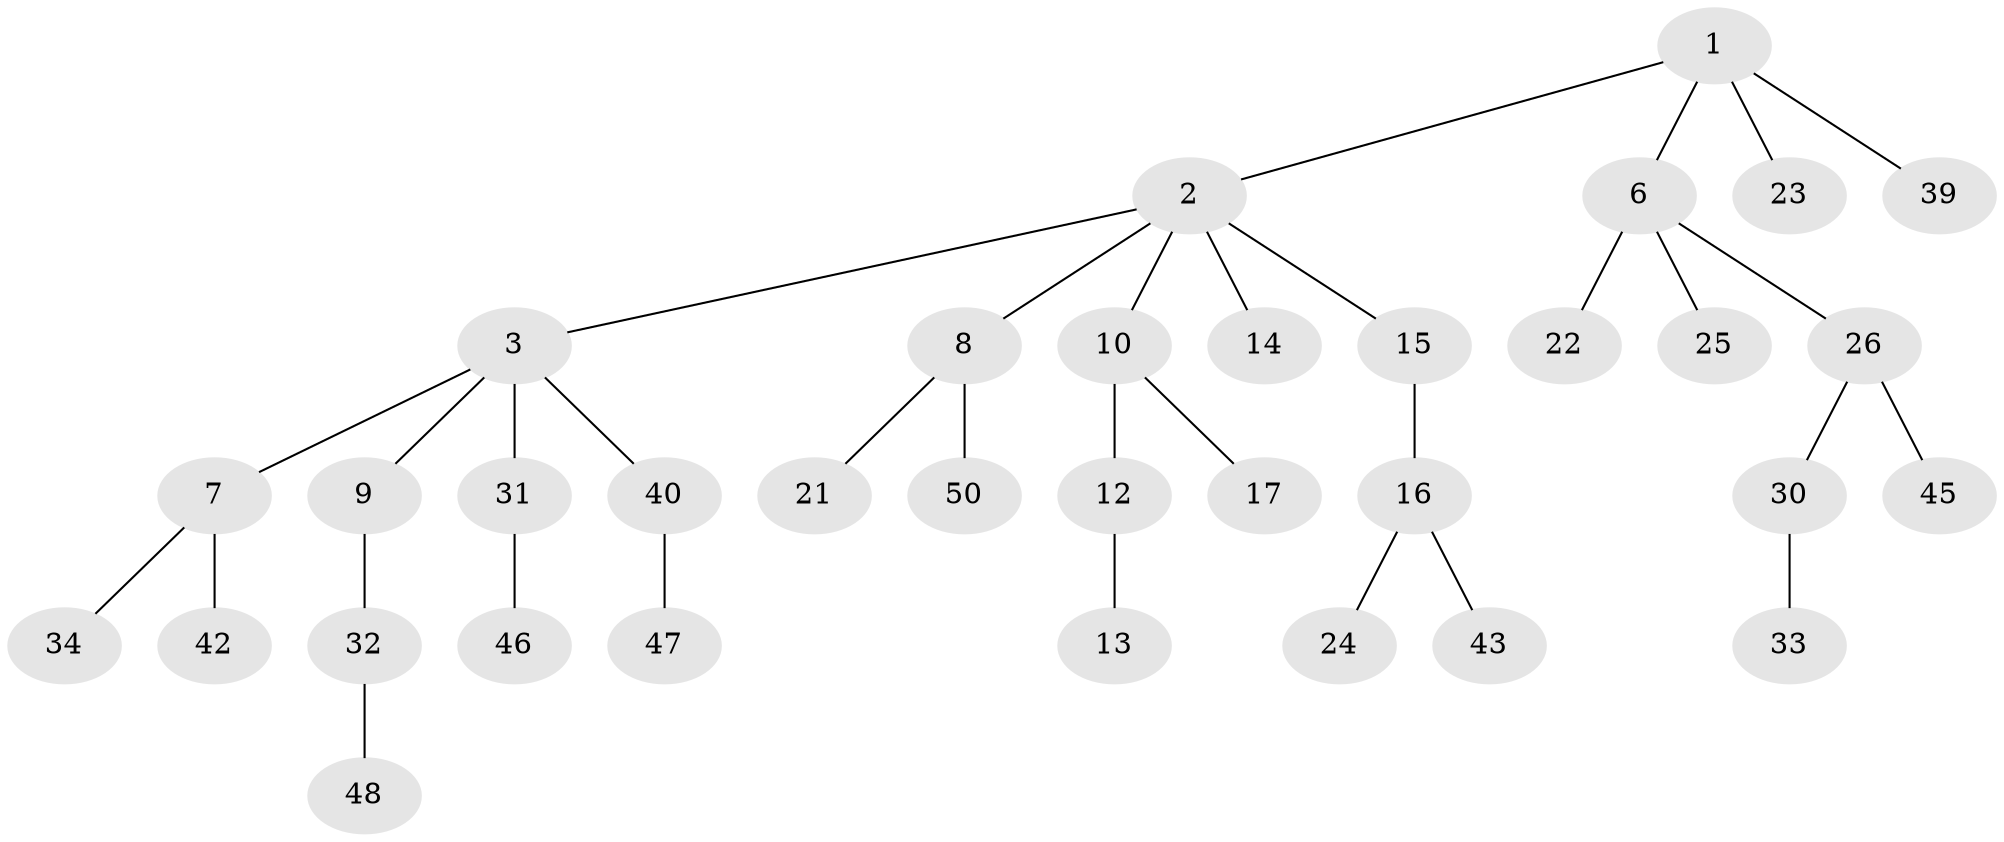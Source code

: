 // original degree distribution, {5: 0.037037037037037035, 4: 0.07407407407407407, 3: 0.18518518518518517, 2: 0.2222222222222222, 1: 0.48148148148148145}
// Generated by graph-tools (version 1.1) at 2025/42/03/06/25 10:42:04]
// undirected, 34 vertices, 33 edges
graph export_dot {
graph [start="1"]
  node [color=gray90,style=filled];
  1 [super="+51"];
  2 [super="+4"];
  3 [super="+5"];
  6 [super="+19"];
  7 [super="+38"];
  8 [super="+18"];
  9;
  10 [super="+11"];
  12 [super="+29"];
  13;
  14;
  15 [super="+37"];
  16 [super="+20"];
  17;
  21;
  22 [super="+28"];
  23;
  24 [super="+27"];
  25;
  26 [super="+52"];
  30 [super="+35"];
  31 [super="+36"];
  32 [super="+44"];
  33;
  34 [super="+41"];
  39;
  40 [super="+54"];
  42;
  43;
  45;
  46 [super="+53"];
  47 [super="+49"];
  48;
  50;
  1 -- 2;
  1 -- 6;
  1 -- 23;
  1 -- 39;
  2 -- 3;
  2 -- 8;
  2 -- 10;
  2 -- 14;
  2 -- 15;
  3 -- 7;
  3 -- 40;
  3 -- 9;
  3 -- 31;
  6 -- 22;
  6 -- 25;
  6 -- 26;
  7 -- 34;
  7 -- 42;
  8 -- 50;
  8 -- 21;
  9 -- 32;
  10 -- 17;
  10 -- 12;
  12 -- 13;
  15 -- 16;
  16 -- 24;
  16 -- 43;
  26 -- 30;
  26 -- 45;
  30 -- 33;
  31 -- 46;
  32 -- 48;
  40 -- 47;
}
